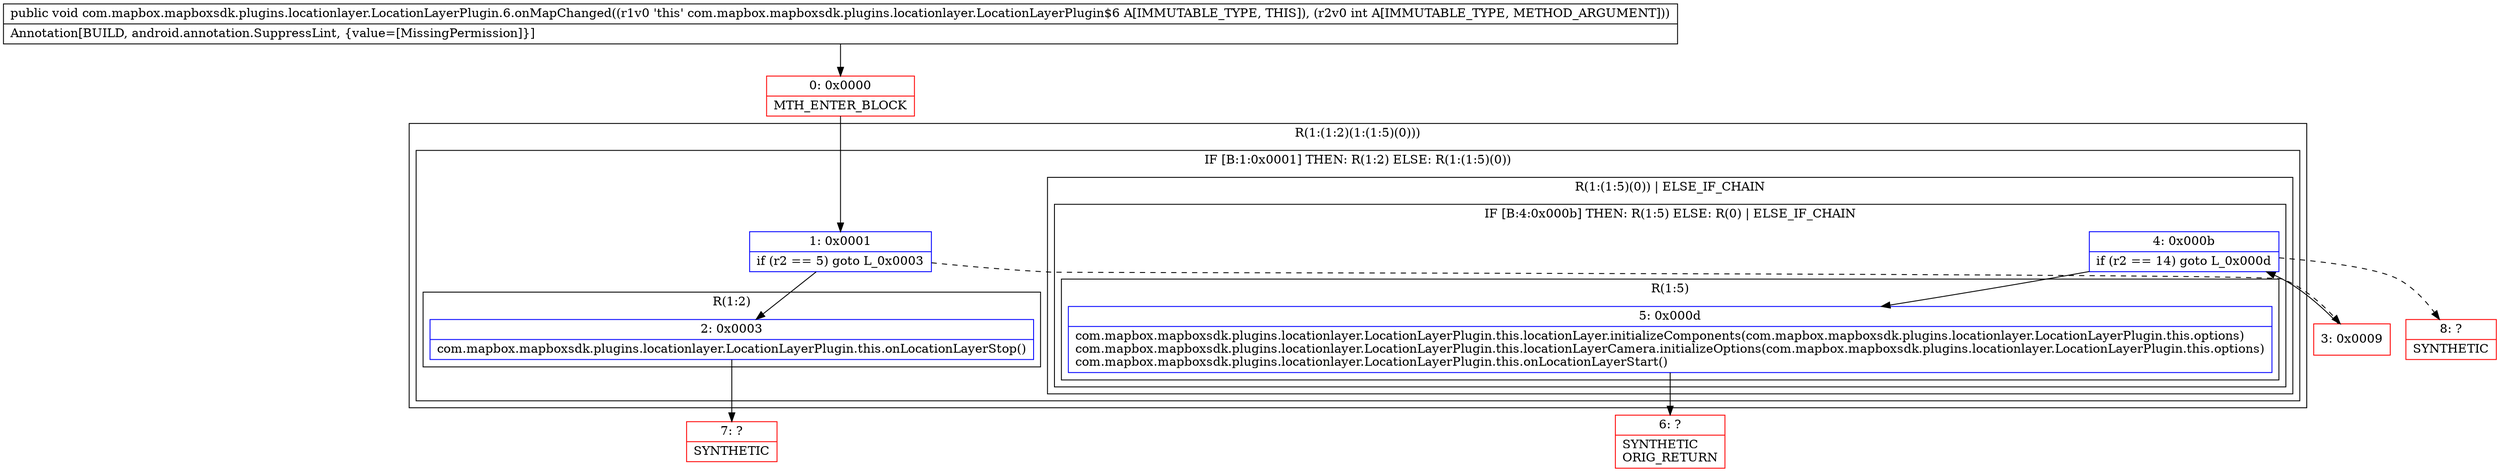 digraph "CFG forcom.mapbox.mapboxsdk.plugins.locationlayer.LocationLayerPlugin.6.onMapChanged(I)V" {
subgraph cluster_Region_1660997371 {
label = "R(1:(1:2)(1:(1:5)(0)))";
node [shape=record,color=blue];
subgraph cluster_IfRegion_325446531 {
label = "IF [B:1:0x0001] THEN: R(1:2) ELSE: R(1:(1:5)(0))";
node [shape=record,color=blue];
Node_1 [shape=record,label="{1\:\ 0x0001|if (r2 == 5) goto L_0x0003\l}"];
subgraph cluster_Region_1728822722 {
label = "R(1:2)";
node [shape=record,color=blue];
Node_2 [shape=record,label="{2\:\ 0x0003|com.mapbox.mapboxsdk.plugins.locationlayer.LocationLayerPlugin.this.onLocationLayerStop()\l}"];
}
subgraph cluster_Region_168551607 {
label = "R(1:(1:5)(0)) | ELSE_IF_CHAIN\l";
node [shape=record,color=blue];
subgraph cluster_IfRegion_1863943195 {
label = "IF [B:4:0x000b] THEN: R(1:5) ELSE: R(0) | ELSE_IF_CHAIN\l";
node [shape=record,color=blue];
Node_4 [shape=record,label="{4\:\ 0x000b|if (r2 == 14) goto L_0x000d\l}"];
subgraph cluster_Region_1402749832 {
label = "R(1:5)";
node [shape=record,color=blue];
Node_5 [shape=record,label="{5\:\ 0x000d|com.mapbox.mapboxsdk.plugins.locationlayer.LocationLayerPlugin.this.locationLayer.initializeComponents(com.mapbox.mapboxsdk.plugins.locationlayer.LocationLayerPlugin.this.options)\lcom.mapbox.mapboxsdk.plugins.locationlayer.LocationLayerPlugin.this.locationLayerCamera.initializeOptions(com.mapbox.mapboxsdk.plugins.locationlayer.LocationLayerPlugin.this.options)\lcom.mapbox.mapboxsdk.plugins.locationlayer.LocationLayerPlugin.this.onLocationLayerStart()\l}"];
}
subgraph cluster_Region_1774391700 {
label = "R(0)";
node [shape=record,color=blue];
}
}
}
}
}
Node_0 [shape=record,color=red,label="{0\:\ 0x0000|MTH_ENTER_BLOCK\l}"];
Node_3 [shape=record,color=red,label="{3\:\ 0x0009}"];
Node_6 [shape=record,color=red,label="{6\:\ ?|SYNTHETIC\lORIG_RETURN\l}"];
Node_7 [shape=record,color=red,label="{7\:\ ?|SYNTHETIC\l}"];
Node_8 [shape=record,color=red,label="{8\:\ ?|SYNTHETIC\l}"];
MethodNode[shape=record,label="{public void com.mapbox.mapboxsdk.plugins.locationlayer.LocationLayerPlugin.6.onMapChanged((r1v0 'this' com.mapbox.mapboxsdk.plugins.locationlayer.LocationLayerPlugin$6 A[IMMUTABLE_TYPE, THIS]), (r2v0 int A[IMMUTABLE_TYPE, METHOD_ARGUMENT]))  | Annotation[BUILD, android.annotation.SuppressLint, \{value=[MissingPermission]\}]\l}"];
MethodNode -> Node_0;
Node_1 -> Node_2;
Node_1 -> Node_3[style=dashed];
Node_2 -> Node_7;
Node_4 -> Node_5;
Node_4 -> Node_8[style=dashed];
Node_5 -> Node_6;
Node_0 -> Node_1;
Node_3 -> Node_4;
}

